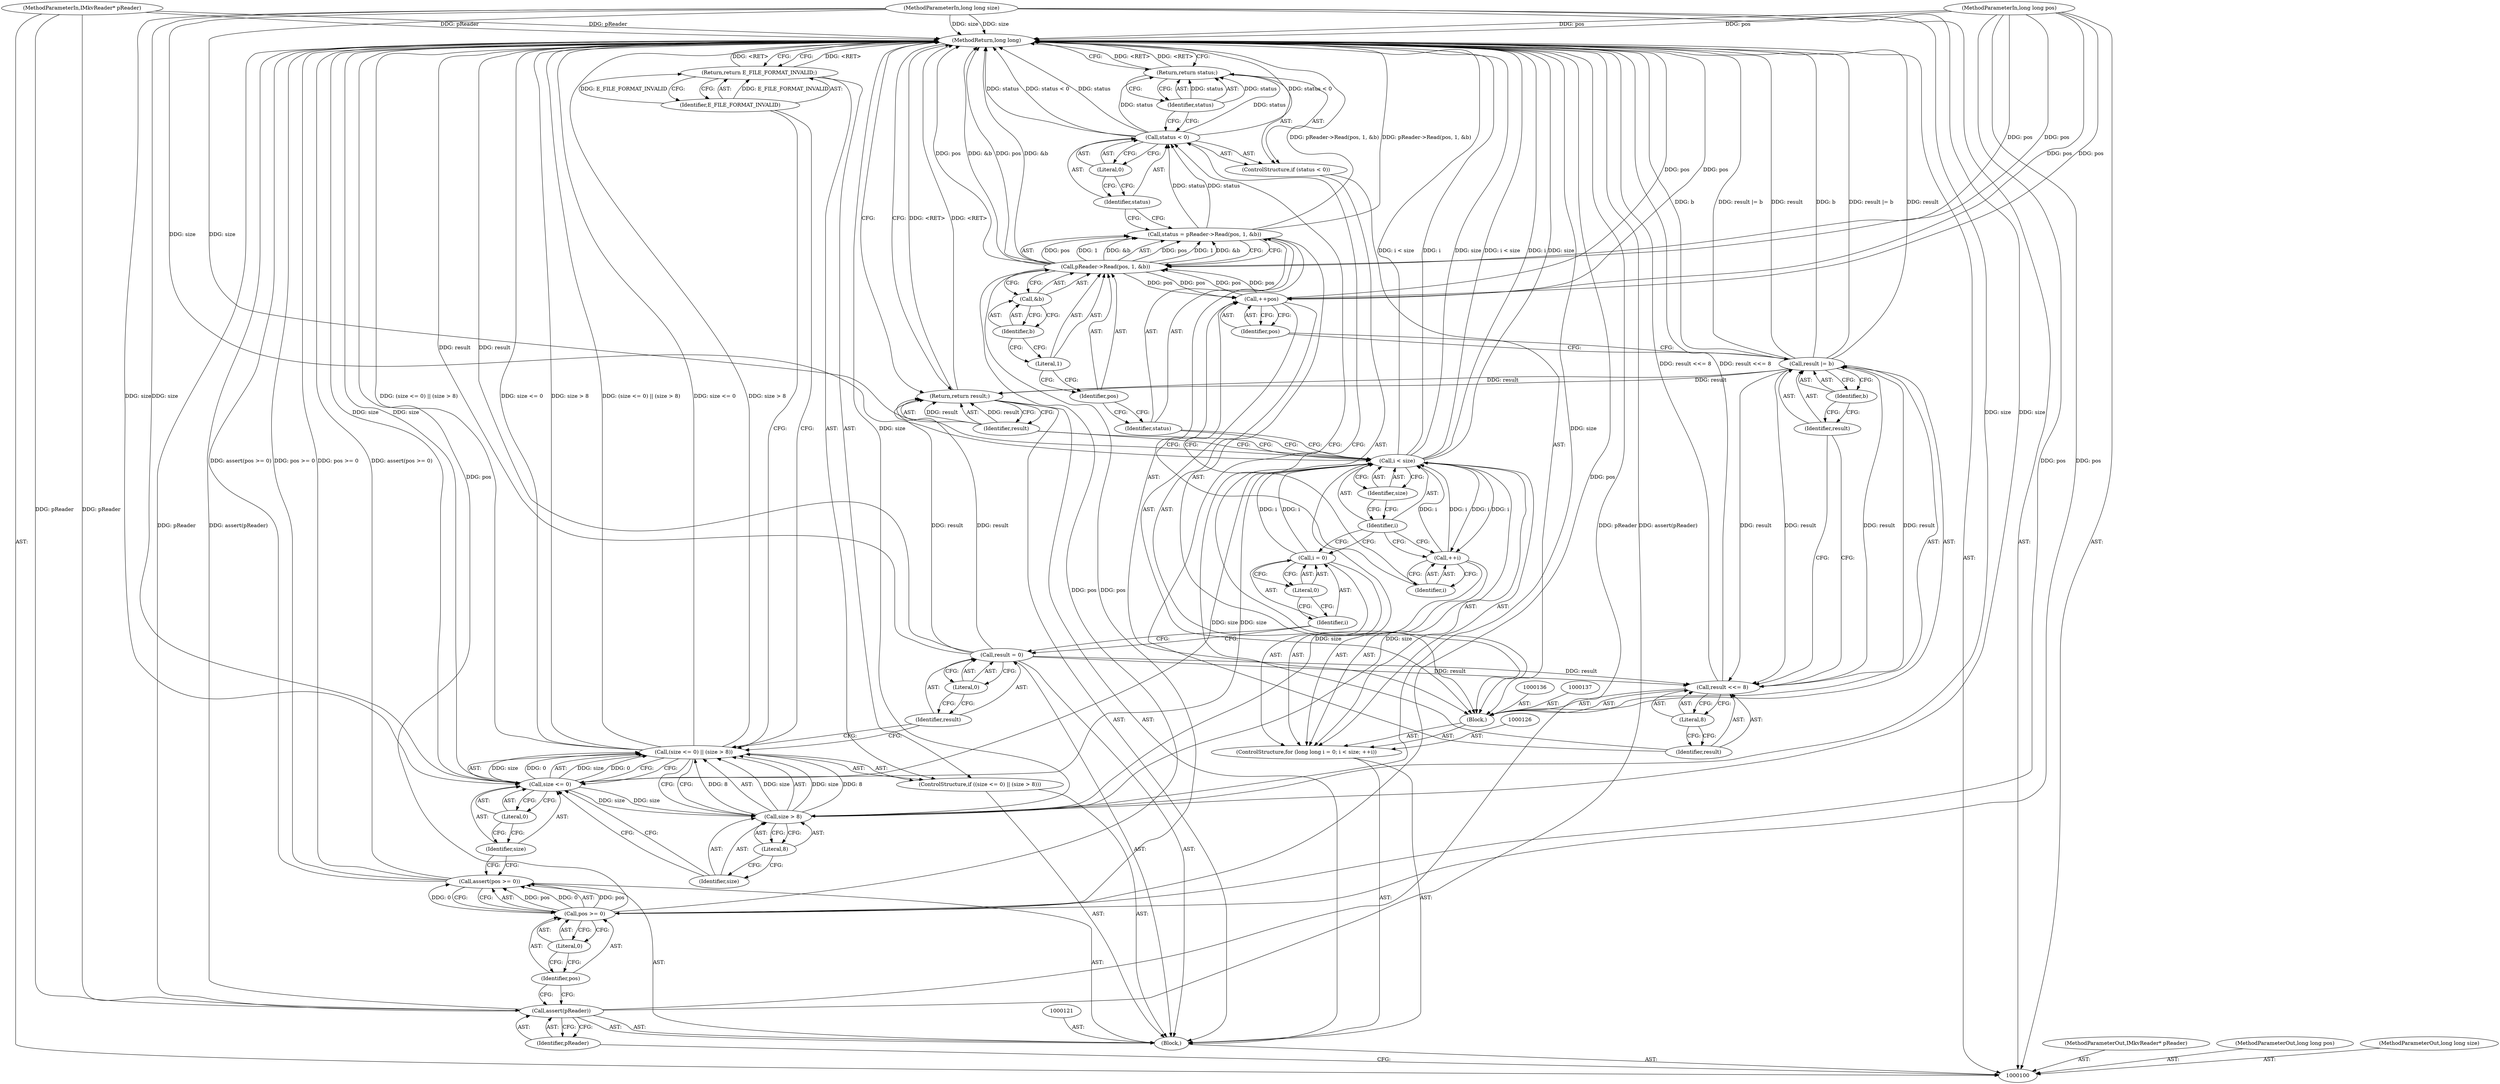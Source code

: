 digraph "1_Android_cc274e2abe8b2a6698a5c47d8aa4bb45f1f9538d_66" {
"1000161" [label="(MethodReturn,long long)"];
"1000101" [label="(MethodParameterIn,IMkvReader* pReader)"];
"1000228" [label="(MethodParameterOut,IMkvReader* pReader)"];
"1000102" [label="(MethodParameterIn,long long pos)"];
"1000229" [label="(MethodParameterOut,long long pos)"];
"1000125" [label="(ControlStructure,for (long long i = 0; i < size; ++i))"];
"1000127" [label="(Call,i = 0)"];
"1000128" [label="(Identifier,i)"];
"1000129" [label="(Literal,0)"];
"1000130" [label="(Call,i < size)"];
"1000131" [label="(Identifier,i)"];
"1000132" [label="(Identifier,size)"];
"1000133" [label="(Call,++i)"];
"1000134" [label="(Identifier,i)"];
"1000135" [label="(Block,)"];
"1000138" [label="(Call,status = pReader->Read(pos, 1, &b))"];
"1000139" [label="(Identifier,status)"];
"1000140" [label="(Call,pReader->Read(pos, 1, &b))"];
"1000141" [label="(Identifier,pos)"];
"1000142" [label="(Literal,1)"];
"1000143" [label="(Call,&b)"];
"1000144" [label="(Identifier,b)"];
"1000145" [label="(ControlStructure,if (status < 0))"];
"1000148" [label="(Literal,0)"];
"1000146" [label="(Call,status < 0)"];
"1000147" [label="(Identifier,status)"];
"1000149" [label="(Return,return status;)"];
"1000150" [label="(Identifier,status)"];
"1000153" [label="(Literal,8)"];
"1000151" [label="(Call,result <<= 8)"];
"1000152" [label="(Identifier,result)"];
"1000156" [label="(Identifier,b)"];
"1000154" [label="(Call,result |= b)"];
"1000155" [label="(Identifier,result)"];
"1000103" [label="(MethodParameterIn,long long size)"];
"1000230" [label="(MethodParameterOut,long long size)"];
"1000104" [label="(Block,)"];
"1000157" [label="(Call,++pos)"];
"1000158" [label="(Identifier,pos)"];
"1000160" [label="(Identifier,result)"];
"1000159" [label="(Return,return result;)"];
"1000105" [label="(Call,assert(pReader))"];
"1000106" [label="(Identifier,pReader)"];
"1000110" [label="(Literal,0)"];
"1000107" [label="(Call,assert(pos >= 0))"];
"1000108" [label="(Call,pos >= 0)"];
"1000109" [label="(Identifier,pos)"];
"1000115" [label="(Literal,0)"];
"1000111" [label="(ControlStructure,if ((size <= 0) || (size > 8)))"];
"1000116" [label="(Call,size > 8)"];
"1000117" [label="(Identifier,size)"];
"1000118" [label="(Literal,8)"];
"1000112" [label="(Call,(size <= 0) || (size > 8))"];
"1000113" [label="(Call,size <= 0)"];
"1000114" [label="(Identifier,size)"];
"1000120" [label="(Identifier,E_FILE_FORMAT_INVALID)"];
"1000119" [label="(Return,return E_FILE_FORMAT_INVALID;)"];
"1000122" [label="(Call,result = 0)"];
"1000123" [label="(Identifier,result)"];
"1000124" [label="(Literal,0)"];
"1000161" -> "1000100"  [label="AST: "];
"1000161" -> "1000119"  [label="CFG: "];
"1000161" -> "1000149"  [label="CFG: "];
"1000161" -> "1000159"  [label="CFG: "];
"1000116" -> "1000161"  [label="DDG: size"];
"1000130" -> "1000161"  [label="DDG: i < size"];
"1000130" -> "1000161"  [label="DDG: i"];
"1000130" -> "1000161"  [label="DDG: size"];
"1000107" -> "1000161"  [label="DDG: pos >= 0"];
"1000107" -> "1000161"  [label="DDG: assert(pos >= 0)"];
"1000105" -> "1000161"  [label="DDG: assert(pReader)"];
"1000105" -> "1000161"  [label="DDG: pReader"];
"1000113" -> "1000161"  [label="DDG: size"];
"1000138" -> "1000161"  [label="DDG: pReader->Read(pos, 1, &b)"];
"1000154" -> "1000161"  [label="DDG: result |= b"];
"1000154" -> "1000161"  [label="DDG: result"];
"1000154" -> "1000161"  [label="DDG: b"];
"1000146" -> "1000161"  [label="DDG: status < 0"];
"1000146" -> "1000161"  [label="DDG: status"];
"1000151" -> "1000161"  [label="DDG: result <<= 8"];
"1000122" -> "1000161"  [label="DDG: result"];
"1000140" -> "1000161"  [label="DDG: pos"];
"1000140" -> "1000161"  [label="DDG: &b"];
"1000157" -> "1000161"  [label="DDG: pos"];
"1000103" -> "1000161"  [label="DDG: size"];
"1000102" -> "1000161"  [label="DDG: pos"];
"1000112" -> "1000161"  [label="DDG: (size <= 0) || (size > 8)"];
"1000112" -> "1000161"  [label="DDG: size <= 0"];
"1000112" -> "1000161"  [label="DDG: size > 8"];
"1000101" -> "1000161"  [label="DDG: pReader"];
"1000108" -> "1000161"  [label="DDG: pos"];
"1000119" -> "1000161"  [label="DDG: <RET>"];
"1000149" -> "1000161"  [label="DDG: <RET>"];
"1000159" -> "1000161"  [label="DDG: <RET>"];
"1000101" -> "1000100"  [label="AST: "];
"1000101" -> "1000161"  [label="DDG: pReader"];
"1000101" -> "1000105"  [label="DDG: pReader"];
"1000228" -> "1000100"  [label="AST: "];
"1000102" -> "1000100"  [label="AST: "];
"1000102" -> "1000161"  [label="DDG: pos"];
"1000102" -> "1000108"  [label="DDG: pos"];
"1000102" -> "1000140"  [label="DDG: pos"];
"1000102" -> "1000157"  [label="DDG: pos"];
"1000229" -> "1000100"  [label="AST: "];
"1000125" -> "1000104"  [label="AST: "];
"1000126" -> "1000125"  [label="AST: "];
"1000127" -> "1000125"  [label="AST: "];
"1000130" -> "1000125"  [label="AST: "];
"1000133" -> "1000125"  [label="AST: "];
"1000135" -> "1000125"  [label="AST: "];
"1000127" -> "1000125"  [label="AST: "];
"1000127" -> "1000129"  [label="CFG: "];
"1000128" -> "1000127"  [label="AST: "];
"1000129" -> "1000127"  [label="AST: "];
"1000131" -> "1000127"  [label="CFG: "];
"1000127" -> "1000130"  [label="DDG: i"];
"1000128" -> "1000127"  [label="AST: "];
"1000128" -> "1000122"  [label="CFG: "];
"1000129" -> "1000128"  [label="CFG: "];
"1000129" -> "1000127"  [label="AST: "];
"1000129" -> "1000128"  [label="CFG: "];
"1000127" -> "1000129"  [label="CFG: "];
"1000130" -> "1000125"  [label="AST: "];
"1000130" -> "1000132"  [label="CFG: "];
"1000131" -> "1000130"  [label="AST: "];
"1000132" -> "1000130"  [label="AST: "];
"1000139" -> "1000130"  [label="CFG: "];
"1000160" -> "1000130"  [label="CFG: "];
"1000130" -> "1000161"  [label="DDG: i < size"];
"1000130" -> "1000161"  [label="DDG: i"];
"1000130" -> "1000161"  [label="DDG: size"];
"1000133" -> "1000130"  [label="DDG: i"];
"1000127" -> "1000130"  [label="DDG: i"];
"1000116" -> "1000130"  [label="DDG: size"];
"1000113" -> "1000130"  [label="DDG: size"];
"1000103" -> "1000130"  [label="DDG: size"];
"1000130" -> "1000133"  [label="DDG: i"];
"1000131" -> "1000130"  [label="AST: "];
"1000131" -> "1000127"  [label="CFG: "];
"1000131" -> "1000133"  [label="CFG: "];
"1000132" -> "1000131"  [label="CFG: "];
"1000132" -> "1000130"  [label="AST: "];
"1000132" -> "1000131"  [label="CFG: "];
"1000130" -> "1000132"  [label="CFG: "];
"1000133" -> "1000125"  [label="AST: "];
"1000133" -> "1000134"  [label="CFG: "];
"1000134" -> "1000133"  [label="AST: "];
"1000131" -> "1000133"  [label="CFG: "];
"1000133" -> "1000130"  [label="DDG: i"];
"1000130" -> "1000133"  [label="DDG: i"];
"1000134" -> "1000133"  [label="AST: "];
"1000134" -> "1000157"  [label="CFG: "];
"1000133" -> "1000134"  [label="CFG: "];
"1000135" -> "1000125"  [label="AST: "];
"1000136" -> "1000135"  [label="AST: "];
"1000137" -> "1000135"  [label="AST: "];
"1000138" -> "1000135"  [label="AST: "];
"1000145" -> "1000135"  [label="AST: "];
"1000151" -> "1000135"  [label="AST: "];
"1000154" -> "1000135"  [label="AST: "];
"1000157" -> "1000135"  [label="AST: "];
"1000138" -> "1000135"  [label="AST: "];
"1000138" -> "1000140"  [label="CFG: "];
"1000139" -> "1000138"  [label="AST: "];
"1000140" -> "1000138"  [label="AST: "];
"1000147" -> "1000138"  [label="CFG: "];
"1000138" -> "1000161"  [label="DDG: pReader->Read(pos, 1, &b)"];
"1000140" -> "1000138"  [label="DDG: pos"];
"1000140" -> "1000138"  [label="DDG: 1"];
"1000140" -> "1000138"  [label="DDG: &b"];
"1000138" -> "1000146"  [label="DDG: status"];
"1000139" -> "1000138"  [label="AST: "];
"1000139" -> "1000130"  [label="CFG: "];
"1000141" -> "1000139"  [label="CFG: "];
"1000140" -> "1000138"  [label="AST: "];
"1000140" -> "1000143"  [label="CFG: "];
"1000141" -> "1000140"  [label="AST: "];
"1000142" -> "1000140"  [label="AST: "];
"1000143" -> "1000140"  [label="AST: "];
"1000138" -> "1000140"  [label="CFG: "];
"1000140" -> "1000161"  [label="DDG: pos"];
"1000140" -> "1000161"  [label="DDG: &b"];
"1000140" -> "1000138"  [label="DDG: pos"];
"1000140" -> "1000138"  [label="DDG: 1"];
"1000140" -> "1000138"  [label="DDG: &b"];
"1000157" -> "1000140"  [label="DDG: pos"];
"1000108" -> "1000140"  [label="DDG: pos"];
"1000102" -> "1000140"  [label="DDG: pos"];
"1000140" -> "1000157"  [label="DDG: pos"];
"1000141" -> "1000140"  [label="AST: "];
"1000141" -> "1000139"  [label="CFG: "];
"1000142" -> "1000141"  [label="CFG: "];
"1000142" -> "1000140"  [label="AST: "];
"1000142" -> "1000141"  [label="CFG: "];
"1000144" -> "1000142"  [label="CFG: "];
"1000143" -> "1000140"  [label="AST: "];
"1000143" -> "1000144"  [label="CFG: "];
"1000144" -> "1000143"  [label="AST: "];
"1000140" -> "1000143"  [label="CFG: "];
"1000144" -> "1000143"  [label="AST: "];
"1000144" -> "1000142"  [label="CFG: "];
"1000143" -> "1000144"  [label="CFG: "];
"1000145" -> "1000135"  [label="AST: "];
"1000146" -> "1000145"  [label="AST: "];
"1000149" -> "1000145"  [label="AST: "];
"1000148" -> "1000146"  [label="AST: "];
"1000148" -> "1000147"  [label="CFG: "];
"1000146" -> "1000148"  [label="CFG: "];
"1000146" -> "1000145"  [label="AST: "];
"1000146" -> "1000148"  [label="CFG: "];
"1000147" -> "1000146"  [label="AST: "];
"1000148" -> "1000146"  [label="AST: "];
"1000150" -> "1000146"  [label="CFG: "];
"1000152" -> "1000146"  [label="CFG: "];
"1000146" -> "1000161"  [label="DDG: status < 0"];
"1000146" -> "1000161"  [label="DDG: status"];
"1000138" -> "1000146"  [label="DDG: status"];
"1000146" -> "1000149"  [label="DDG: status"];
"1000147" -> "1000146"  [label="AST: "];
"1000147" -> "1000138"  [label="CFG: "];
"1000148" -> "1000147"  [label="CFG: "];
"1000149" -> "1000145"  [label="AST: "];
"1000149" -> "1000150"  [label="CFG: "];
"1000150" -> "1000149"  [label="AST: "];
"1000161" -> "1000149"  [label="CFG: "];
"1000149" -> "1000161"  [label="DDG: <RET>"];
"1000150" -> "1000149"  [label="DDG: status"];
"1000146" -> "1000149"  [label="DDG: status"];
"1000150" -> "1000149"  [label="AST: "];
"1000150" -> "1000146"  [label="CFG: "];
"1000149" -> "1000150"  [label="CFG: "];
"1000150" -> "1000149"  [label="DDG: status"];
"1000153" -> "1000151"  [label="AST: "];
"1000153" -> "1000152"  [label="CFG: "];
"1000151" -> "1000153"  [label="CFG: "];
"1000151" -> "1000135"  [label="AST: "];
"1000151" -> "1000153"  [label="CFG: "];
"1000152" -> "1000151"  [label="AST: "];
"1000153" -> "1000151"  [label="AST: "];
"1000155" -> "1000151"  [label="CFG: "];
"1000151" -> "1000161"  [label="DDG: result <<= 8"];
"1000122" -> "1000151"  [label="DDG: result"];
"1000154" -> "1000151"  [label="DDG: result"];
"1000151" -> "1000154"  [label="DDG: result"];
"1000152" -> "1000151"  [label="AST: "];
"1000152" -> "1000146"  [label="CFG: "];
"1000153" -> "1000152"  [label="CFG: "];
"1000156" -> "1000154"  [label="AST: "];
"1000156" -> "1000155"  [label="CFG: "];
"1000154" -> "1000156"  [label="CFG: "];
"1000154" -> "1000135"  [label="AST: "];
"1000154" -> "1000156"  [label="CFG: "];
"1000155" -> "1000154"  [label="AST: "];
"1000156" -> "1000154"  [label="AST: "];
"1000158" -> "1000154"  [label="CFG: "];
"1000154" -> "1000161"  [label="DDG: result |= b"];
"1000154" -> "1000161"  [label="DDG: result"];
"1000154" -> "1000161"  [label="DDG: b"];
"1000154" -> "1000151"  [label="DDG: result"];
"1000151" -> "1000154"  [label="DDG: result"];
"1000154" -> "1000159"  [label="DDG: result"];
"1000155" -> "1000154"  [label="AST: "];
"1000155" -> "1000151"  [label="CFG: "];
"1000156" -> "1000155"  [label="CFG: "];
"1000103" -> "1000100"  [label="AST: "];
"1000103" -> "1000161"  [label="DDG: size"];
"1000103" -> "1000113"  [label="DDG: size"];
"1000103" -> "1000116"  [label="DDG: size"];
"1000103" -> "1000130"  [label="DDG: size"];
"1000230" -> "1000100"  [label="AST: "];
"1000104" -> "1000100"  [label="AST: "];
"1000105" -> "1000104"  [label="AST: "];
"1000107" -> "1000104"  [label="AST: "];
"1000111" -> "1000104"  [label="AST: "];
"1000121" -> "1000104"  [label="AST: "];
"1000122" -> "1000104"  [label="AST: "];
"1000125" -> "1000104"  [label="AST: "];
"1000159" -> "1000104"  [label="AST: "];
"1000157" -> "1000135"  [label="AST: "];
"1000157" -> "1000158"  [label="CFG: "];
"1000158" -> "1000157"  [label="AST: "];
"1000134" -> "1000157"  [label="CFG: "];
"1000157" -> "1000161"  [label="DDG: pos"];
"1000157" -> "1000140"  [label="DDG: pos"];
"1000140" -> "1000157"  [label="DDG: pos"];
"1000102" -> "1000157"  [label="DDG: pos"];
"1000158" -> "1000157"  [label="AST: "];
"1000158" -> "1000154"  [label="CFG: "];
"1000157" -> "1000158"  [label="CFG: "];
"1000160" -> "1000159"  [label="AST: "];
"1000160" -> "1000130"  [label="CFG: "];
"1000159" -> "1000160"  [label="CFG: "];
"1000160" -> "1000159"  [label="DDG: result"];
"1000159" -> "1000104"  [label="AST: "];
"1000159" -> "1000160"  [label="CFG: "];
"1000160" -> "1000159"  [label="AST: "];
"1000161" -> "1000159"  [label="CFG: "];
"1000159" -> "1000161"  [label="DDG: <RET>"];
"1000160" -> "1000159"  [label="DDG: result"];
"1000122" -> "1000159"  [label="DDG: result"];
"1000154" -> "1000159"  [label="DDG: result"];
"1000105" -> "1000104"  [label="AST: "];
"1000105" -> "1000106"  [label="CFG: "];
"1000106" -> "1000105"  [label="AST: "];
"1000109" -> "1000105"  [label="CFG: "];
"1000105" -> "1000161"  [label="DDG: assert(pReader)"];
"1000105" -> "1000161"  [label="DDG: pReader"];
"1000101" -> "1000105"  [label="DDG: pReader"];
"1000106" -> "1000105"  [label="AST: "];
"1000106" -> "1000100"  [label="CFG: "];
"1000105" -> "1000106"  [label="CFG: "];
"1000110" -> "1000108"  [label="AST: "];
"1000110" -> "1000109"  [label="CFG: "];
"1000108" -> "1000110"  [label="CFG: "];
"1000107" -> "1000104"  [label="AST: "];
"1000107" -> "1000108"  [label="CFG: "];
"1000108" -> "1000107"  [label="AST: "];
"1000114" -> "1000107"  [label="CFG: "];
"1000107" -> "1000161"  [label="DDG: pos >= 0"];
"1000107" -> "1000161"  [label="DDG: assert(pos >= 0)"];
"1000108" -> "1000107"  [label="DDG: pos"];
"1000108" -> "1000107"  [label="DDG: 0"];
"1000108" -> "1000107"  [label="AST: "];
"1000108" -> "1000110"  [label="CFG: "];
"1000109" -> "1000108"  [label="AST: "];
"1000110" -> "1000108"  [label="AST: "];
"1000107" -> "1000108"  [label="CFG: "];
"1000108" -> "1000161"  [label="DDG: pos"];
"1000108" -> "1000107"  [label="DDG: pos"];
"1000108" -> "1000107"  [label="DDG: 0"];
"1000102" -> "1000108"  [label="DDG: pos"];
"1000108" -> "1000140"  [label="DDG: pos"];
"1000109" -> "1000108"  [label="AST: "];
"1000109" -> "1000105"  [label="CFG: "];
"1000110" -> "1000109"  [label="CFG: "];
"1000115" -> "1000113"  [label="AST: "];
"1000115" -> "1000114"  [label="CFG: "];
"1000113" -> "1000115"  [label="CFG: "];
"1000111" -> "1000104"  [label="AST: "];
"1000112" -> "1000111"  [label="AST: "];
"1000119" -> "1000111"  [label="AST: "];
"1000116" -> "1000112"  [label="AST: "];
"1000116" -> "1000118"  [label="CFG: "];
"1000117" -> "1000116"  [label="AST: "];
"1000118" -> "1000116"  [label="AST: "];
"1000112" -> "1000116"  [label="CFG: "];
"1000116" -> "1000161"  [label="DDG: size"];
"1000116" -> "1000112"  [label="DDG: size"];
"1000116" -> "1000112"  [label="DDG: 8"];
"1000113" -> "1000116"  [label="DDG: size"];
"1000103" -> "1000116"  [label="DDG: size"];
"1000116" -> "1000130"  [label="DDG: size"];
"1000117" -> "1000116"  [label="AST: "];
"1000117" -> "1000113"  [label="CFG: "];
"1000118" -> "1000117"  [label="CFG: "];
"1000118" -> "1000116"  [label="AST: "];
"1000118" -> "1000117"  [label="CFG: "];
"1000116" -> "1000118"  [label="CFG: "];
"1000112" -> "1000111"  [label="AST: "];
"1000112" -> "1000113"  [label="CFG: "];
"1000112" -> "1000116"  [label="CFG: "];
"1000113" -> "1000112"  [label="AST: "];
"1000116" -> "1000112"  [label="AST: "];
"1000120" -> "1000112"  [label="CFG: "];
"1000123" -> "1000112"  [label="CFG: "];
"1000112" -> "1000161"  [label="DDG: (size <= 0) || (size > 8)"];
"1000112" -> "1000161"  [label="DDG: size <= 0"];
"1000112" -> "1000161"  [label="DDG: size > 8"];
"1000113" -> "1000112"  [label="DDG: size"];
"1000113" -> "1000112"  [label="DDG: 0"];
"1000116" -> "1000112"  [label="DDG: size"];
"1000116" -> "1000112"  [label="DDG: 8"];
"1000113" -> "1000112"  [label="AST: "];
"1000113" -> "1000115"  [label="CFG: "];
"1000114" -> "1000113"  [label="AST: "];
"1000115" -> "1000113"  [label="AST: "];
"1000117" -> "1000113"  [label="CFG: "];
"1000112" -> "1000113"  [label="CFG: "];
"1000113" -> "1000161"  [label="DDG: size"];
"1000113" -> "1000112"  [label="DDG: size"];
"1000113" -> "1000112"  [label="DDG: 0"];
"1000103" -> "1000113"  [label="DDG: size"];
"1000113" -> "1000116"  [label="DDG: size"];
"1000113" -> "1000130"  [label="DDG: size"];
"1000114" -> "1000113"  [label="AST: "];
"1000114" -> "1000107"  [label="CFG: "];
"1000115" -> "1000114"  [label="CFG: "];
"1000120" -> "1000119"  [label="AST: "];
"1000120" -> "1000112"  [label="CFG: "];
"1000119" -> "1000120"  [label="CFG: "];
"1000120" -> "1000119"  [label="DDG: E_FILE_FORMAT_INVALID"];
"1000119" -> "1000111"  [label="AST: "];
"1000119" -> "1000120"  [label="CFG: "];
"1000120" -> "1000119"  [label="AST: "];
"1000161" -> "1000119"  [label="CFG: "];
"1000119" -> "1000161"  [label="DDG: <RET>"];
"1000120" -> "1000119"  [label="DDG: E_FILE_FORMAT_INVALID"];
"1000122" -> "1000104"  [label="AST: "];
"1000122" -> "1000124"  [label="CFG: "];
"1000123" -> "1000122"  [label="AST: "];
"1000124" -> "1000122"  [label="AST: "];
"1000128" -> "1000122"  [label="CFG: "];
"1000122" -> "1000161"  [label="DDG: result"];
"1000122" -> "1000151"  [label="DDG: result"];
"1000122" -> "1000159"  [label="DDG: result"];
"1000123" -> "1000122"  [label="AST: "];
"1000123" -> "1000112"  [label="CFG: "];
"1000124" -> "1000123"  [label="CFG: "];
"1000124" -> "1000122"  [label="AST: "];
"1000124" -> "1000123"  [label="CFG: "];
"1000122" -> "1000124"  [label="CFG: "];
}
